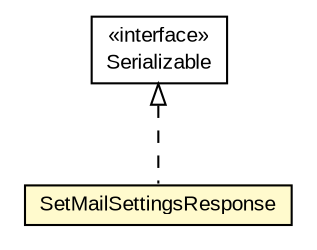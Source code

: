#!/usr/local/bin/dot
#
# Class diagram 
# Generated by UMLGraph version R5_6-24-gf6e263 (http://www.umlgraph.org/)
#

digraph G {
	edge [fontname="arial",fontsize=10,labelfontname="arial",labelfontsize=10];
	node [fontname="arial",fontsize=10,shape=plaintext];
	nodesep=0.25;
	ranksep=0.5;
	// org.miloss.fgsms.services.interfaces.policyconfiguration.SetMailSettingsResponse
	c363935 [label=<<table title="org.miloss.fgsms.services.interfaces.policyconfiguration.SetMailSettingsResponse" border="0" cellborder="1" cellspacing="0" cellpadding="2" port="p" bgcolor="lemonChiffon" href="./SetMailSettingsResponse.html">
		<tr><td><table border="0" cellspacing="0" cellpadding="1">
<tr><td align="center" balign="center"> SetMailSettingsResponse </td></tr>
		</table></td></tr>
		</table>>, URL="./SetMailSettingsResponse.html", fontname="arial", fontcolor="black", fontsize=10.0];
	//org.miloss.fgsms.services.interfaces.policyconfiguration.SetMailSettingsResponse implements java.io.Serializable
	c364286:p -> c363935:p [dir=back,arrowtail=empty,style=dashed];
	// java.io.Serializable
	c364286 [label=<<table title="java.io.Serializable" border="0" cellborder="1" cellspacing="0" cellpadding="2" port="p" href="http://java.sun.com/j2se/1.4.2/docs/api/java/io/Serializable.html">
		<tr><td><table border="0" cellspacing="0" cellpadding="1">
<tr><td align="center" balign="center"> &#171;interface&#187; </td></tr>
<tr><td align="center" balign="center"> Serializable </td></tr>
		</table></td></tr>
		</table>>, URL="http://java.sun.com/j2se/1.4.2/docs/api/java/io/Serializable.html", fontname="arial", fontcolor="black", fontsize=10.0];
}

